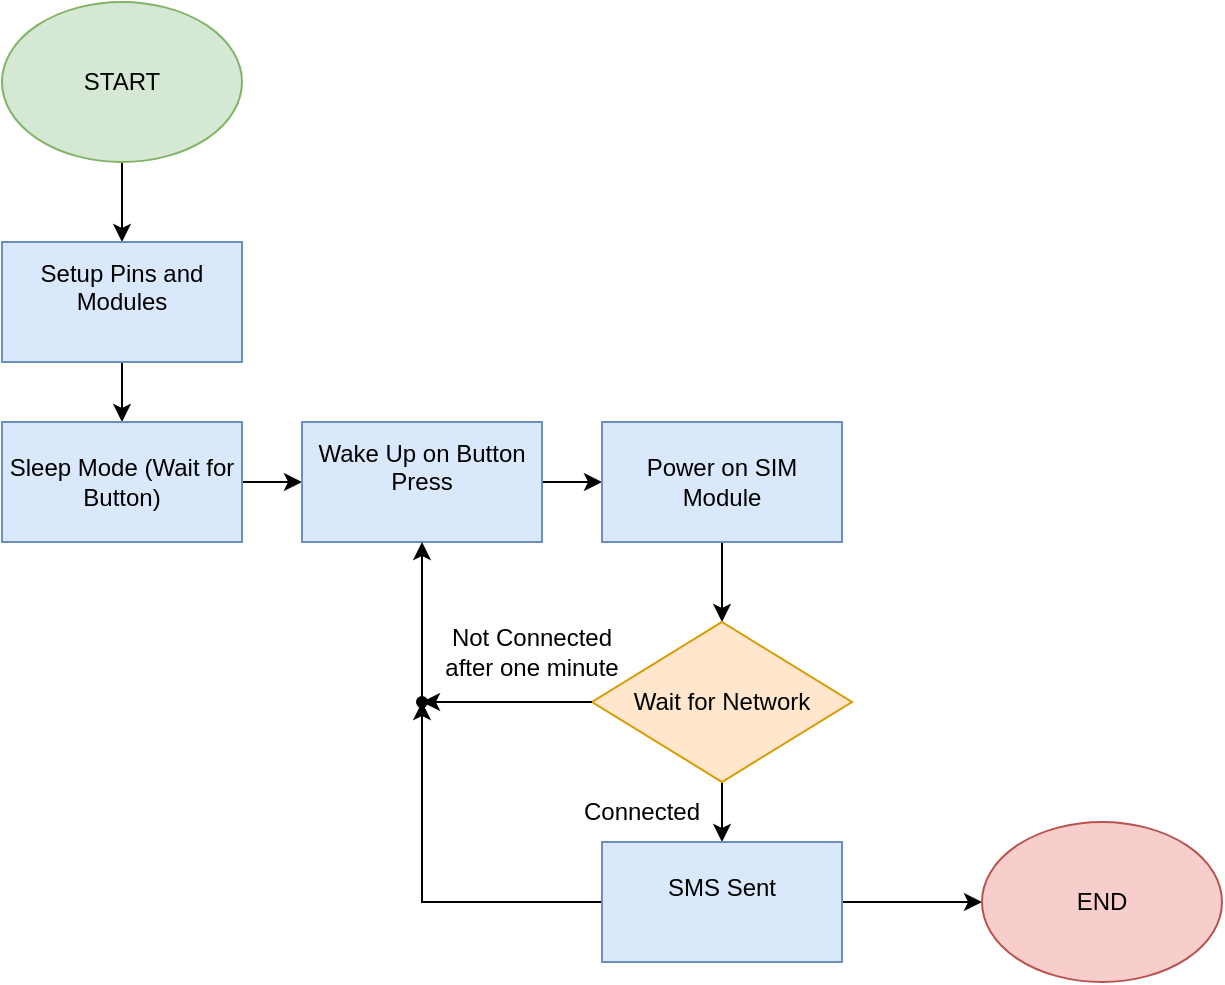<mxfile version="26.0.3">
  <diagram name="Page-1" id="yTa6Qnv6Gi01NkGEe9Me">
    <mxGraphModel dx="1050" dy="618" grid="1" gridSize="10" guides="1" tooltips="1" connect="1" arrows="1" fold="1" page="1" pageScale="1" pageWidth="850" pageHeight="1100" math="0" shadow="0">
      <root>
        <mxCell id="0" />
        <mxCell id="1" parent="0" />
        <mxCell id="a9iAZEAe1mdnaF9tGAvk-11" style="edgeStyle=orthogonalEdgeStyle;rounded=0;orthogonalLoop=1;jettySize=auto;html=1;exitX=0.5;exitY=1;exitDx=0;exitDy=0;entryX=0.5;entryY=0;entryDx=0;entryDy=0;" edge="1" parent="1" source="a9iAZEAe1mdnaF9tGAvk-1" target="a9iAZEAe1mdnaF9tGAvk-2">
          <mxGeometry relative="1" as="geometry" />
        </mxCell>
        <mxCell id="a9iAZEAe1mdnaF9tGAvk-1" value="START" style="ellipse;whiteSpace=wrap;html=1;fillColor=#d5e8d4;strokeColor=#82b366;" vertex="1" parent="1">
          <mxGeometry x="70" y="80" width="120" height="80" as="geometry" />
        </mxCell>
        <mxCell id="a9iAZEAe1mdnaF9tGAvk-12" style="edgeStyle=orthogonalEdgeStyle;rounded=0;orthogonalLoop=1;jettySize=auto;html=1;exitX=0.5;exitY=1;exitDx=0;exitDy=0;entryX=0.5;entryY=0;entryDx=0;entryDy=0;" edge="1" parent="1" source="a9iAZEAe1mdnaF9tGAvk-2" target="a9iAZEAe1mdnaF9tGAvk-4">
          <mxGeometry relative="1" as="geometry" />
        </mxCell>
        <mxCell id="a9iAZEAe1mdnaF9tGAvk-2" value="&#xa;Setup Pins and Modules&#xa;&#xa;" style="rounded=0;whiteSpace=wrap;html=1;fillColor=#dae8fc;strokeColor=#6c8ebf;" vertex="1" parent="1">
          <mxGeometry x="70" y="200" width="120" height="60" as="geometry" />
        </mxCell>
        <mxCell id="a9iAZEAe1mdnaF9tGAvk-13" style="edgeStyle=orthogonalEdgeStyle;rounded=0;orthogonalLoop=1;jettySize=auto;html=1;exitX=1;exitY=0.5;exitDx=0;exitDy=0;entryX=0;entryY=0.5;entryDx=0;entryDy=0;" edge="1" parent="1" source="a9iAZEAe1mdnaF9tGAvk-4" target="a9iAZEAe1mdnaF9tGAvk-5">
          <mxGeometry relative="1" as="geometry" />
        </mxCell>
        <mxCell id="a9iAZEAe1mdnaF9tGAvk-4" value="Sleep Mode (Wait for Button)" style="rounded=0;whiteSpace=wrap;html=1;fillColor=#dae8fc;strokeColor=#6c8ebf;" vertex="1" parent="1">
          <mxGeometry x="70" y="290" width="120" height="60" as="geometry" />
        </mxCell>
        <mxCell id="a9iAZEAe1mdnaF9tGAvk-14" style="edgeStyle=orthogonalEdgeStyle;rounded=0;orthogonalLoop=1;jettySize=auto;html=1;exitX=1;exitY=0.5;exitDx=0;exitDy=0;entryX=0;entryY=0.5;entryDx=0;entryDy=0;" edge="1" parent="1" source="a9iAZEAe1mdnaF9tGAvk-5" target="a9iAZEAe1mdnaF9tGAvk-6">
          <mxGeometry relative="1" as="geometry" />
        </mxCell>
        <mxCell id="a9iAZEAe1mdnaF9tGAvk-5" value="&#xa;Wake Up on Button Press&#xa;&#xa;" style="rounded=0;whiteSpace=wrap;html=1;fillColor=#dae8fc;strokeColor=#6c8ebf;" vertex="1" parent="1">
          <mxGeometry x="220" y="290" width="120" height="60" as="geometry" />
        </mxCell>
        <mxCell id="a9iAZEAe1mdnaF9tGAvk-15" style="edgeStyle=orthogonalEdgeStyle;rounded=0;orthogonalLoop=1;jettySize=auto;html=1;exitX=0.5;exitY=1;exitDx=0;exitDy=0;entryX=0.5;entryY=0;entryDx=0;entryDy=0;" edge="1" parent="1" source="a9iAZEAe1mdnaF9tGAvk-6" target="a9iAZEAe1mdnaF9tGAvk-7">
          <mxGeometry relative="1" as="geometry" />
        </mxCell>
        <mxCell id="a9iAZEAe1mdnaF9tGAvk-6" value="Power on SIM Module" style="rounded=0;whiteSpace=wrap;html=1;fillColor=#dae8fc;strokeColor=#6c8ebf;" vertex="1" parent="1">
          <mxGeometry x="370" y="290" width="120" height="60" as="geometry" />
        </mxCell>
        <mxCell id="a9iAZEAe1mdnaF9tGAvk-17" style="edgeStyle=orthogonalEdgeStyle;rounded=0;orthogonalLoop=1;jettySize=auto;html=1;exitX=0.5;exitY=1;exitDx=0;exitDy=0;entryX=0.5;entryY=0;entryDx=0;entryDy=0;" edge="1" parent="1" source="a9iAZEAe1mdnaF9tGAvk-7" target="a9iAZEAe1mdnaF9tGAvk-8">
          <mxGeometry relative="1" as="geometry" />
        </mxCell>
        <mxCell id="a9iAZEAe1mdnaF9tGAvk-7" value="Wait for Network" style="rhombus;whiteSpace=wrap;html=1;fillColor=#ffe6cc;strokeColor=#d79b00;" vertex="1" parent="1">
          <mxGeometry x="365" y="390" width="130" height="80" as="geometry" />
        </mxCell>
        <mxCell id="a9iAZEAe1mdnaF9tGAvk-18" style="edgeStyle=orthogonalEdgeStyle;rounded=0;orthogonalLoop=1;jettySize=auto;html=1;exitX=0;exitY=0.5;exitDx=0;exitDy=0;entryX=0.483;entryY=0.633;entryDx=0;entryDy=0;entryPerimeter=0;" edge="1" parent="1" source="a9iAZEAe1mdnaF9tGAvk-8" target="a9iAZEAe1mdnaF9tGAvk-10">
          <mxGeometry relative="1" as="geometry">
            <mxPoint x="280" y="530" as="targetPoint" />
          </mxGeometry>
        </mxCell>
        <mxCell id="a9iAZEAe1mdnaF9tGAvk-20" style="edgeStyle=orthogonalEdgeStyle;rounded=0;orthogonalLoop=1;jettySize=auto;html=1;exitX=1;exitY=0.5;exitDx=0;exitDy=0;entryX=0;entryY=0.5;entryDx=0;entryDy=0;" edge="1" parent="1" source="a9iAZEAe1mdnaF9tGAvk-8" target="a9iAZEAe1mdnaF9tGAvk-9">
          <mxGeometry relative="1" as="geometry" />
        </mxCell>
        <mxCell id="a9iAZEAe1mdnaF9tGAvk-8" value="&#xa;SMS Sent&#xa;&#xa;" style="rounded=0;whiteSpace=wrap;html=1;fillColor=#dae8fc;strokeColor=#6c8ebf;" vertex="1" parent="1">
          <mxGeometry x="370" y="500" width="120" height="60" as="geometry" />
        </mxCell>
        <mxCell id="a9iAZEAe1mdnaF9tGAvk-9" value="END" style="ellipse;whiteSpace=wrap;html=1;fillColor=#f8cecc;strokeColor=#b85450;" vertex="1" parent="1">
          <mxGeometry x="560" y="490" width="120" height="80" as="geometry" />
        </mxCell>
        <mxCell id="a9iAZEAe1mdnaF9tGAvk-10" value="" style="shape=waypoint;sketch=0;fillStyle=solid;size=6;pointerEvents=1;points=[];fillColor=none;resizable=0;rotatable=0;perimeter=centerPerimeter;snapToPoint=1;" vertex="1" parent="1">
          <mxGeometry x="270" y="420" width="20" height="20" as="geometry" />
        </mxCell>
        <mxCell id="a9iAZEAe1mdnaF9tGAvk-16" style="edgeStyle=orthogonalEdgeStyle;rounded=0;orthogonalLoop=1;jettySize=auto;html=1;exitX=0;exitY=0.5;exitDx=0;exitDy=0;entryX=0.967;entryY=0.7;entryDx=0;entryDy=0;entryPerimeter=0;" edge="1" parent="1" source="a9iAZEAe1mdnaF9tGAvk-7" target="a9iAZEAe1mdnaF9tGAvk-10">
          <mxGeometry relative="1" as="geometry" />
        </mxCell>
        <mxCell id="a9iAZEAe1mdnaF9tGAvk-21" value="" style="endArrow=classic;html=1;rounded=0;entryX=0.5;entryY=1;entryDx=0;entryDy=0;" edge="1" parent="1" source="a9iAZEAe1mdnaF9tGAvk-10" target="a9iAZEAe1mdnaF9tGAvk-5">
          <mxGeometry width="50" height="50" relative="1" as="geometry">
            <mxPoint x="270" y="430" as="sourcePoint" />
            <mxPoint x="340" y="280" as="targetPoint" />
          </mxGeometry>
        </mxCell>
        <mxCell id="a9iAZEAe1mdnaF9tGAvk-22" value="Not Connected after one minute" style="text;html=1;align=center;verticalAlign=middle;whiteSpace=wrap;rounded=0;" vertex="1" parent="1">
          <mxGeometry x="290" y="390" width="90" height="30" as="geometry" />
        </mxCell>
        <mxCell id="a9iAZEAe1mdnaF9tGAvk-23" value="Connected" style="text;html=1;align=center;verticalAlign=middle;whiteSpace=wrap;rounded=0;" vertex="1" parent="1">
          <mxGeometry x="360" y="470" width="60" height="30" as="geometry" />
        </mxCell>
      </root>
    </mxGraphModel>
  </diagram>
</mxfile>
